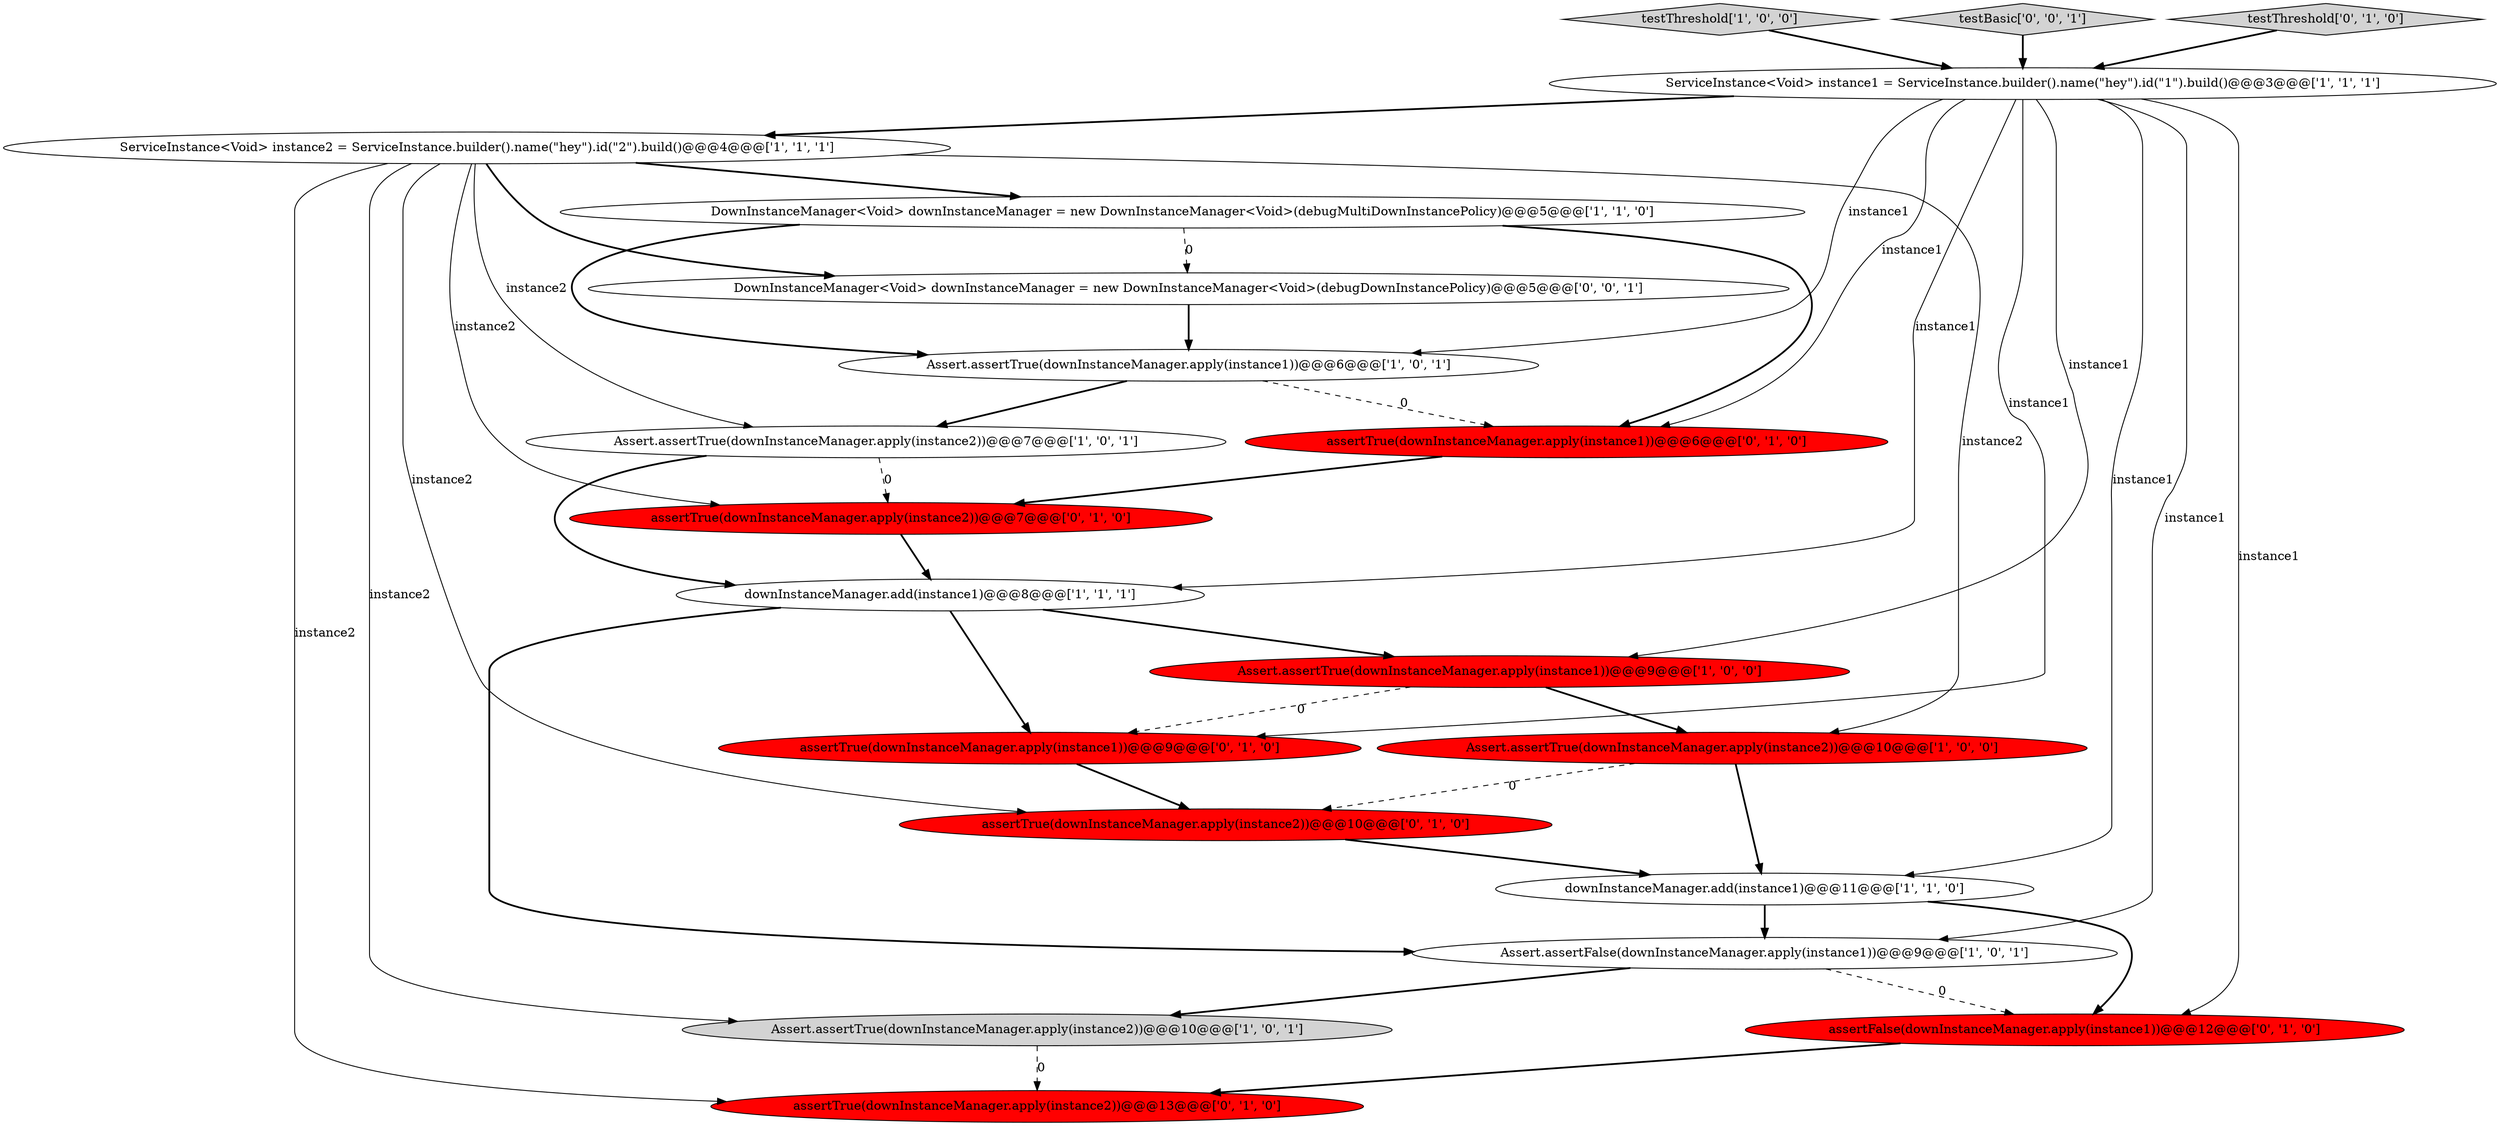digraph {
3 [style = filled, label = "downInstanceManager.add(instance1)@@@11@@@['1', '1', '0']", fillcolor = white, shape = ellipse image = "AAA0AAABBB1BBB"];
0 [style = filled, label = "ServiceInstance<Void> instance1 = ServiceInstance.builder().name(\"hey\").id(\"1\").build()@@@3@@@['1', '1', '1']", fillcolor = white, shape = ellipse image = "AAA0AAABBB1BBB"];
15 [style = filled, label = "assertTrue(downInstanceManager.apply(instance2))@@@10@@@['0', '1', '0']", fillcolor = red, shape = ellipse image = "AAA1AAABBB2BBB"];
12 [style = filled, label = "assertTrue(downInstanceManager.apply(instance2))@@@13@@@['0', '1', '0']", fillcolor = red, shape = ellipse image = "AAA1AAABBB2BBB"];
11 [style = filled, label = "testThreshold['1', '0', '0']", fillcolor = lightgray, shape = diamond image = "AAA0AAABBB1BBB"];
9 [style = filled, label = "Assert.assertTrue(downInstanceManager.apply(instance2))@@@7@@@['1', '0', '1']", fillcolor = white, shape = ellipse image = "AAA0AAABBB1BBB"];
7 [style = filled, label = "Assert.assertTrue(downInstanceManager.apply(instance1))@@@9@@@['1', '0', '0']", fillcolor = red, shape = ellipse image = "AAA1AAABBB1BBB"];
6 [style = filled, label = "Assert.assertTrue(downInstanceManager.apply(instance2))@@@10@@@['1', '0', '1']", fillcolor = lightgray, shape = ellipse image = "AAA0AAABBB1BBB"];
18 [style = filled, label = "assertTrue(downInstanceManager.apply(instance1))@@@6@@@['0', '1', '0']", fillcolor = red, shape = ellipse image = "AAA1AAABBB2BBB"];
19 [style = filled, label = "testBasic['0', '0', '1']", fillcolor = lightgray, shape = diamond image = "AAA0AAABBB3BBB"];
16 [style = filled, label = "assertTrue(downInstanceManager.apply(instance2))@@@7@@@['0', '1', '0']", fillcolor = red, shape = ellipse image = "AAA1AAABBB2BBB"];
2 [style = filled, label = "Assert.assertTrue(downInstanceManager.apply(instance1))@@@6@@@['1', '0', '1']", fillcolor = white, shape = ellipse image = "AAA0AAABBB1BBB"];
4 [style = filled, label = "Assert.assertFalse(downInstanceManager.apply(instance1))@@@9@@@['1', '0', '1']", fillcolor = white, shape = ellipse image = "AAA0AAABBB1BBB"];
8 [style = filled, label = "Assert.assertTrue(downInstanceManager.apply(instance2))@@@10@@@['1', '0', '0']", fillcolor = red, shape = ellipse image = "AAA1AAABBB1BBB"];
17 [style = filled, label = "assertTrue(downInstanceManager.apply(instance1))@@@9@@@['0', '1', '0']", fillcolor = red, shape = ellipse image = "AAA1AAABBB2BBB"];
1 [style = filled, label = "ServiceInstance<Void> instance2 = ServiceInstance.builder().name(\"hey\").id(\"2\").build()@@@4@@@['1', '1', '1']", fillcolor = white, shape = ellipse image = "AAA0AAABBB1BBB"];
10 [style = filled, label = "DownInstanceManager<Void> downInstanceManager = new DownInstanceManager<Void>(debugMultiDownInstancePolicy)@@@5@@@['1', '1', '0']", fillcolor = white, shape = ellipse image = "AAA0AAABBB1BBB"];
14 [style = filled, label = "testThreshold['0', '1', '0']", fillcolor = lightgray, shape = diamond image = "AAA0AAABBB2BBB"];
20 [style = filled, label = "DownInstanceManager<Void> downInstanceManager = new DownInstanceManager<Void>(debugDownInstancePolicy)@@@5@@@['0', '0', '1']", fillcolor = white, shape = ellipse image = "AAA0AAABBB3BBB"];
13 [style = filled, label = "assertFalse(downInstanceManager.apply(instance1))@@@12@@@['0', '1', '0']", fillcolor = red, shape = ellipse image = "AAA1AAABBB2BBB"];
5 [style = filled, label = "downInstanceManager.add(instance1)@@@8@@@['1', '1', '1']", fillcolor = white, shape = ellipse image = "AAA0AAABBB1BBB"];
0->17 [style = solid, label="instance1"];
10->18 [style = bold, label=""];
1->6 [style = solid, label="instance2"];
9->16 [style = dashed, label="0"];
0->18 [style = solid, label="instance1"];
0->5 [style = solid, label="instance1"];
1->16 [style = solid, label="instance2"];
4->6 [style = bold, label=""];
7->17 [style = dashed, label="0"];
8->15 [style = dashed, label="0"];
8->3 [style = bold, label=""];
1->20 [style = bold, label=""];
0->2 [style = solid, label="instance1"];
2->9 [style = bold, label=""];
7->8 [style = bold, label=""];
5->17 [style = bold, label=""];
15->3 [style = bold, label=""];
3->4 [style = bold, label=""];
19->0 [style = bold, label=""];
20->2 [style = bold, label=""];
6->12 [style = dashed, label="0"];
11->0 [style = bold, label=""];
1->8 [style = solid, label="instance2"];
13->12 [style = bold, label=""];
0->4 [style = solid, label="instance1"];
14->0 [style = bold, label=""];
0->1 [style = bold, label=""];
1->12 [style = solid, label="instance2"];
5->4 [style = bold, label=""];
0->7 [style = solid, label="instance1"];
1->15 [style = solid, label="instance2"];
17->15 [style = bold, label=""];
2->18 [style = dashed, label="0"];
9->5 [style = bold, label=""];
16->5 [style = bold, label=""];
3->13 [style = bold, label=""];
5->7 [style = bold, label=""];
10->20 [style = dashed, label="0"];
10->2 [style = bold, label=""];
1->9 [style = solid, label="instance2"];
4->13 [style = dashed, label="0"];
1->10 [style = bold, label=""];
0->3 [style = solid, label="instance1"];
0->13 [style = solid, label="instance1"];
18->16 [style = bold, label=""];
}

